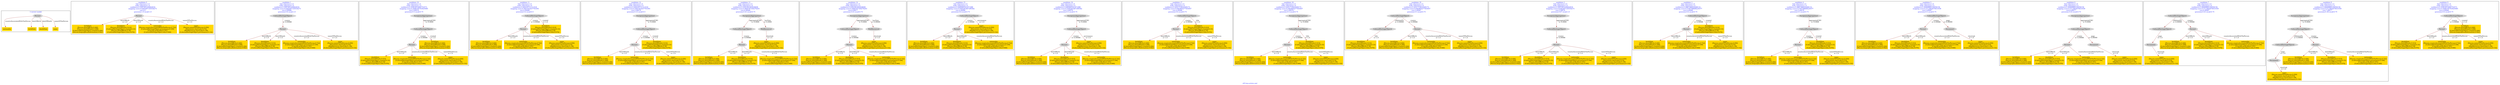 digraph n0 {
fontcolor="blue"
remincross="true"
label="s03-ima-artists.xml"
subgraph cluster_0 {
label="1-correct model"
n2[style="filled",color="white",fillcolor="lightgray",label="Person1"];
n3[shape="plaintext",style="filled",fillcolor="gold",label="nationality"];
n4[shape="plaintext",style="filled",fillcolor="gold",label="birthDate"];
n5[shape="plaintext",style="filled",fillcolor="gold",label="deathDate"];
n6[shape="plaintext",style="filled",fillcolor="gold",label="name"];
}
subgraph cluster_1 {
label="candidate 0\nlink coherence:1.0\nnode coherence:1.0\nconfidence:0.5097491436602818\nmapping score:0.6282497145534273\ncost:4.0\n-precision:1.0-recall:1.0"
n8[style="filled",color="white",fillcolor="lightgray",label="Person1"];
n9[shape="plaintext",style="filled",fillcolor="gold",label="birthDate\n[Person,dateOfBirth,0.446]\n[Person,dateOfDeath,0.268]\n[CulturalHeritageObject,created,0.244]\n[Person,biographicalInformation,0.042]"];
n10[shape="plaintext",style="filled",fillcolor="gold",label="deathDate\n[Person,dateOfDeath,0.414]\n[CulturalHeritageObject,created,0.33]\n[Person,dateOfBirth,0.18]\n[CulturalHeritageObject,title,0.076]"];
n11[shape="plaintext",style="filled",fillcolor="gold",label="nationality\n[Person,countryAssociatedWithThePerson,0.722]\n[CulturalHeritageObject,provenance,0.109]\n[Concept,prefLabel,0.101]\n[CulturalHeritageObject,title,0.068]"];
n12[shape="plaintext",style="filled",fillcolor="gold",label="name\n[Person,nameOfThePerson,0.456]\n[Document,classLink,0.274]\n[WebResource,classLink,0.138]\n[CulturalHeritageObject,provenance,0.132]"];
}
subgraph cluster_2 {
label="candidate 1\nlink coherence:1.0\nnode coherence:1.0\nconfidence:0.5097491436602818\nmapping score:0.6282497145534273\ncost:4.99988\n-precision:0.8-recall:1.0"
n14[style="filled",color="white",fillcolor="lightgray",label="CulturalHeritageObject1"];
n15[style="filled",color="white",fillcolor="lightgray",label="Person1"];
n16[shape="plaintext",style="filled",fillcolor="gold",label="birthDate\n[Person,dateOfBirth,0.446]\n[Person,dateOfDeath,0.268]\n[CulturalHeritageObject,created,0.244]\n[Person,biographicalInformation,0.042]"];
n17[shape="plaintext",style="filled",fillcolor="gold",label="deathDate\n[Person,dateOfDeath,0.414]\n[CulturalHeritageObject,created,0.33]\n[Person,dateOfBirth,0.18]\n[CulturalHeritageObject,title,0.076]"];
n18[shape="plaintext",style="filled",fillcolor="gold",label="nationality\n[Person,countryAssociatedWithThePerson,0.722]\n[CulturalHeritageObject,provenance,0.109]\n[Concept,prefLabel,0.101]\n[CulturalHeritageObject,title,0.068]"];
n19[shape="plaintext",style="filled",fillcolor="gold",label="name\n[Person,nameOfThePerson,0.456]\n[Document,classLink,0.274]\n[WebResource,classLink,0.138]\n[CulturalHeritageObject,provenance,0.132]"];
}
subgraph cluster_3 {
label="candidate 10\nlink coherence:1.0\nnode coherence:1.0\nconfidence:0.45903872890752573\nmapping score:0.5696795763025085\ncost:5.99978\n-precision:0.5-recall:0.75"
n21[style="filled",color="white",fillcolor="lightgray",label="CulturalHeritageObject1"];
n22[style="filled",color="white",fillcolor="lightgray",label="Person1"];
n23[style="filled",color="white",fillcolor="lightgray",label="EuropeanaAggregation1"];
n24[shape="plaintext",style="filled",fillcolor="gold",label="deathDate\n[Person,dateOfDeath,0.414]\n[CulturalHeritageObject,created,0.33]\n[Person,dateOfBirth,0.18]\n[CulturalHeritageObject,title,0.076]"];
n25[shape="plaintext",style="filled",fillcolor="gold",label="nationality\n[Person,countryAssociatedWithThePerson,0.722]\n[CulturalHeritageObject,provenance,0.109]\n[Concept,prefLabel,0.101]\n[CulturalHeritageObject,title,0.068]"];
n26[shape="plaintext",style="filled",fillcolor="gold",label="birthDate\n[Person,dateOfBirth,0.446]\n[Person,dateOfDeath,0.268]\n[CulturalHeritageObject,created,0.244]\n[Person,biographicalInformation,0.042]"];
n27[shape="plaintext",style="filled",fillcolor="gold",label="name\n[Person,nameOfThePerson,0.456]\n[Document,classLink,0.274]\n[WebResource,classLink,0.138]\n[CulturalHeritageObject,provenance,0.132]"];
}
subgraph cluster_4 {
label="candidate 11\nlink coherence:1.0\nnode coherence:1.0\nconfidence:0.444235731311018\nmapping score:0.5647452437703393\ncost:4.99988\n-precision:0.4-recall:0.5"
n29[style="filled",color="white",fillcolor="lightgray",label="CulturalHeritageObject1"];
n30[style="filled",color="white",fillcolor="lightgray",label="Person1"];
n31[shape="plaintext",style="filled",fillcolor="gold",label="birthDate\n[Person,dateOfBirth,0.446]\n[Person,dateOfDeath,0.268]\n[CulturalHeritageObject,created,0.244]\n[Person,biographicalInformation,0.042]"];
n32[shape="plaintext",style="filled",fillcolor="gold",label="nationality\n[Person,countryAssociatedWithThePerson,0.722]\n[CulturalHeritageObject,provenance,0.109]\n[Concept,prefLabel,0.101]\n[CulturalHeritageObject,title,0.068]"];
n33[shape="plaintext",style="filled",fillcolor="gold",label="deathDate\n[Person,dateOfDeath,0.414]\n[CulturalHeritageObject,created,0.33]\n[Person,dateOfBirth,0.18]\n[CulturalHeritageObject,title,0.076]"];
n34[shape="plaintext",style="filled",fillcolor="gold",label="name\n[Person,nameOfThePerson,0.456]\n[Document,classLink,0.274]\n[WebResource,classLink,0.138]\n[CulturalHeritageObject,provenance,0.132]"];
}
subgraph cluster_5 {
label="candidate 12\nlink coherence:1.0\nnode coherence:1.0\nconfidence:0.444235731311018\nmapping score:0.5647452437703393\ncost:5.99978\n-precision:0.33-recall:0.5"
n36[style="filled",color="white",fillcolor="lightgray",label="CulturalHeritageObject1"];
n37[style="filled",color="white",fillcolor="lightgray",label="Person1"];
n38[style="filled",color="white",fillcolor="lightgray",label="EuropeanaAggregation1"];
n39[shape="plaintext",style="filled",fillcolor="gold",label="birthDate\n[Person,dateOfBirth,0.446]\n[Person,dateOfDeath,0.268]\n[CulturalHeritageObject,created,0.244]\n[Person,biographicalInformation,0.042]"];
n40[shape="plaintext",style="filled",fillcolor="gold",label="nationality\n[Person,countryAssociatedWithThePerson,0.722]\n[CulturalHeritageObject,provenance,0.109]\n[Concept,prefLabel,0.101]\n[CulturalHeritageObject,title,0.068]"];
n41[shape="plaintext",style="filled",fillcolor="gold",label="deathDate\n[Person,dateOfDeath,0.414]\n[CulturalHeritageObject,created,0.33]\n[Person,dateOfBirth,0.18]\n[CulturalHeritageObject,title,0.076]"];
n42[shape="plaintext",style="filled",fillcolor="gold",label="name\n[Person,nameOfThePerson,0.456]\n[Document,classLink,0.274]\n[WebResource,classLink,0.138]\n[CulturalHeritageObject,provenance,0.132]"];
}
subgraph cluster_6 {
label="candidate 13\nlink coherence:1.0\nnode coherence:1.0\nconfidence:0.4302361492828608\nmapping score:0.5600787164276203\ncost:6.99968\n-precision:0.43-recall:0.75"
n44[style="filled",color="white",fillcolor="lightgray",label="CulturalHeritageObject1"];
n45[style="filled",color="white",fillcolor="lightgray",label="Person1"];
n46[style="filled",color="white",fillcolor="lightgray",label="EuropeanaAggregation1"];
n47[style="filled",color="white",fillcolor="lightgray",label="WebResource1"];
n48[shape="plaintext",style="filled",fillcolor="gold",label="birthDate\n[Person,dateOfBirth,0.446]\n[Person,dateOfDeath,0.268]\n[CulturalHeritageObject,created,0.244]\n[Person,biographicalInformation,0.042]"];
n49[shape="plaintext",style="filled",fillcolor="gold",label="deathDate\n[Person,dateOfDeath,0.414]\n[CulturalHeritageObject,created,0.33]\n[Person,dateOfBirth,0.18]\n[CulturalHeritageObject,title,0.076]"];
n50[shape="plaintext",style="filled",fillcolor="gold",label="nationality\n[Person,countryAssociatedWithThePerson,0.722]\n[CulturalHeritageObject,provenance,0.109]\n[Concept,prefLabel,0.101]\n[CulturalHeritageObject,title,0.068]"];
n51[shape="plaintext",style="filled",fillcolor="gold",label="name\n[Person,nameOfThePerson,0.456]\n[Document,classLink,0.274]\n[WebResource,classLink,0.138]\n[CulturalHeritageObject,provenance,0.132]"];
}
subgraph cluster_7 {
label="candidate 14\nlink coherence:1.0\nnode coherence:1.0\nconfidence:0.4302361492828608\nmapping score:0.5600787164276203\ncost:6.99977\n-precision:0.43-recall:0.75"
n53[style="filled",color="white",fillcolor="lightgray",label="CulturalHeritageObject1"];
n54[style="filled",color="white",fillcolor="lightgray",label="Person1"];
n55[style="filled",color="white",fillcolor="lightgray",label="EuropeanaAggregation1"];
n56[style="filled",color="white",fillcolor="lightgray",label="WebResource2"];
n57[shape="plaintext",style="filled",fillcolor="gold",label="birthDate\n[Person,dateOfBirth,0.446]\n[Person,dateOfDeath,0.268]\n[CulturalHeritageObject,created,0.244]\n[Person,biographicalInformation,0.042]"];
n58[shape="plaintext",style="filled",fillcolor="gold",label="name\n[Person,nameOfThePerson,0.456]\n[Document,classLink,0.274]\n[WebResource,classLink,0.138]\n[CulturalHeritageObject,provenance,0.132]"];
n59[shape="plaintext",style="filled",fillcolor="gold",label="deathDate\n[Person,dateOfDeath,0.414]\n[CulturalHeritageObject,created,0.33]\n[Person,dateOfBirth,0.18]\n[CulturalHeritageObject,title,0.076]"];
n60[shape="plaintext",style="filled",fillcolor="gold",label="nationality\n[Person,countryAssociatedWithThePerson,0.722]\n[CulturalHeritageObject,provenance,0.109]\n[Concept,prefLabel,0.101]\n[CulturalHeritageObject,title,0.068]"];
}
subgraph cluster_8 {
label="candidate 15\nlink coherence:1.0\nnode coherence:1.0\nconfidence:0.4285845541871088\nmapping score:0.5595281847290362\ncost:4.99988\n-precision:0.6-recall:0.75"
n62[style="filled",color="white",fillcolor="lightgray",label="CulturalHeritageObject1"];
n63[style="filled",color="white",fillcolor="lightgray",label="Person1"];
n64[shape="plaintext",style="filled",fillcolor="gold",label="birthDate\n[Person,dateOfBirth,0.446]\n[Person,dateOfDeath,0.268]\n[CulturalHeritageObject,created,0.244]\n[Person,biographicalInformation,0.042]"];
n65[shape="plaintext",style="filled",fillcolor="gold",label="deathDate\n[Person,dateOfDeath,0.414]\n[CulturalHeritageObject,created,0.33]\n[Person,dateOfBirth,0.18]\n[CulturalHeritageObject,title,0.076]"];
n66[shape="plaintext",style="filled",fillcolor="gold",label="nationality\n[Person,countryAssociatedWithThePerson,0.722]\n[CulturalHeritageObject,provenance,0.109]\n[Concept,prefLabel,0.101]\n[CulturalHeritageObject,title,0.068]"];
n67[shape="plaintext",style="filled",fillcolor="gold",label="name\n[Person,nameOfThePerson,0.456]\n[Document,classLink,0.274]\n[WebResource,classLink,0.138]\n[CulturalHeritageObject,provenance,0.132]"];
}
subgraph cluster_9 {
label="candidate 16\nlink coherence:1.0\nnode coherence:1.0\nconfidence:0.4285845541871088\nmapping score:0.5595281847290362\ncost:5.99978\n-precision:0.5-recall:0.75"
n69[style="filled",color="white",fillcolor="lightgray",label="CulturalHeritageObject1"];
n70[style="filled",color="white",fillcolor="lightgray",label="Person1"];
n71[style="filled",color="white",fillcolor="lightgray",label="EuropeanaAggregation1"];
n72[shape="plaintext",style="filled",fillcolor="gold",label="birthDate\n[Person,dateOfBirth,0.446]\n[Person,dateOfDeath,0.268]\n[CulturalHeritageObject,created,0.244]\n[Person,biographicalInformation,0.042]"];
n73[shape="plaintext",style="filled",fillcolor="gold",label="deathDate\n[Person,dateOfDeath,0.414]\n[CulturalHeritageObject,created,0.33]\n[Person,dateOfBirth,0.18]\n[CulturalHeritageObject,title,0.076]"];
n74[shape="plaintext",style="filled",fillcolor="gold",label="nationality\n[Person,countryAssociatedWithThePerson,0.722]\n[CulturalHeritageObject,provenance,0.109]\n[Concept,prefLabel,0.101]\n[CulturalHeritageObject,title,0.068]"];
n75[shape="plaintext",style="filled",fillcolor="gold",label="name\n[Person,nameOfThePerson,0.456]\n[Document,classLink,0.274]\n[WebResource,classLink,0.138]\n[CulturalHeritageObject,provenance,0.132]"];
}
subgraph cluster_10 {
label="candidate 17\nlink coherence:1.0\nnode coherence:1.0\nconfidence:0.4251715832509173\nmapping score:0.5583905277503057\ncost:4.99988\n-precision:0.6-recall:0.75"
n77[style="filled",color="white",fillcolor="lightgray",label="CulturalHeritageObject1"];
n78[style="filled",color="white",fillcolor="lightgray",label="Person1"];
n79[shape="plaintext",style="filled",fillcolor="gold",label="birthDate\n[Person,dateOfBirth,0.446]\n[Person,dateOfDeath,0.268]\n[CulturalHeritageObject,created,0.244]\n[Person,biographicalInformation,0.042]"];
n80[shape="plaintext",style="filled",fillcolor="gold",label="deathDate\n[Person,dateOfDeath,0.414]\n[CulturalHeritageObject,created,0.33]\n[Person,dateOfBirth,0.18]\n[CulturalHeritageObject,title,0.076]"];
n81[shape="plaintext",style="filled",fillcolor="gold",label="nationality\n[Person,countryAssociatedWithThePerson,0.722]\n[CulturalHeritageObject,provenance,0.109]\n[Concept,prefLabel,0.101]\n[CulturalHeritageObject,title,0.068]"];
n82[shape="plaintext",style="filled",fillcolor="gold",label="name\n[Person,nameOfThePerson,0.456]\n[Document,classLink,0.274]\n[WebResource,classLink,0.138]\n[CulturalHeritageObject,provenance,0.132]"];
}
subgraph cluster_11 {
label="candidate 18\nlink coherence:1.0\nnode coherence:1.0\nconfidence:0.4251715832509173\nmapping score:0.5583905277503057\ncost:5.99978\n-precision:0.5-recall:0.75"
n84[style="filled",color="white",fillcolor="lightgray",label="CulturalHeritageObject1"];
n85[style="filled",color="white",fillcolor="lightgray",label="Person1"];
n86[style="filled",color="white",fillcolor="lightgray",label="EuropeanaAggregation1"];
n87[shape="plaintext",style="filled",fillcolor="gold",label="birthDate\n[Person,dateOfBirth,0.446]\n[Person,dateOfDeath,0.268]\n[CulturalHeritageObject,created,0.244]\n[Person,biographicalInformation,0.042]"];
n88[shape="plaintext",style="filled",fillcolor="gold",label="deathDate\n[Person,dateOfDeath,0.414]\n[CulturalHeritageObject,created,0.33]\n[Person,dateOfBirth,0.18]\n[CulturalHeritageObject,title,0.076]"];
n89[shape="plaintext",style="filled",fillcolor="gold",label="nationality\n[Person,countryAssociatedWithThePerson,0.722]\n[CulturalHeritageObject,provenance,0.109]\n[Concept,prefLabel,0.101]\n[CulturalHeritageObject,title,0.068]"];
n90[shape="plaintext",style="filled",fillcolor="gold",label="name\n[Person,nameOfThePerson,0.456]\n[Document,classLink,0.274]\n[WebResource,classLink,0.138]\n[CulturalHeritageObject,provenance,0.132]"];
}
subgraph cluster_12 {
label="candidate 19\nlink coherence:1.0\nnode coherence:1.0\nconfidence:0.4251715832509173\nmapping score:0.5583905277503057\ncost:5.99987\n-precision:0.5-recall:0.75"
n92[style="filled",color="white",fillcolor="lightgray",label="CulturalHeritageObject1"];
n93[style="filled",color="white",fillcolor="lightgray",label="CulturalHeritageObject2"];
n94[style="filled",color="white",fillcolor="lightgray",label="Person1"];
n95[shape="plaintext",style="filled",fillcolor="gold",label="deathDate\n[Person,dateOfDeath,0.414]\n[CulturalHeritageObject,created,0.33]\n[Person,dateOfBirth,0.18]\n[CulturalHeritageObject,title,0.076]"];
n96[shape="plaintext",style="filled",fillcolor="gold",label="birthDate\n[Person,dateOfBirth,0.446]\n[Person,dateOfDeath,0.268]\n[CulturalHeritageObject,created,0.244]\n[Person,biographicalInformation,0.042]"];
n97[shape="plaintext",style="filled",fillcolor="gold",label="nationality\n[Person,countryAssociatedWithThePerson,0.722]\n[CulturalHeritageObject,provenance,0.109]\n[Concept,prefLabel,0.101]\n[CulturalHeritageObject,title,0.068]"];
n98[shape="plaintext",style="filled",fillcolor="gold",label="name\n[Person,nameOfThePerson,0.456]\n[Document,classLink,0.274]\n[WebResource,classLink,0.138]\n[CulturalHeritageObject,provenance,0.132]"];
}
subgraph cluster_13 {
label="candidate 2\nlink coherence:1.0\nnode coherence:1.0\nconfidence:0.5097491436602818\nmapping score:0.6282497145534273\ncost:5.99978\n-precision:0.67-recall:1.0"
n100[style="filled",color="white",fillcolor="lightgray",label="CulturalHeritageObject1"];
n101[style="filled",color="white",fillcolor="lightgray",label="Person1"];
n102[style="filled",color="white",fillcolor="lightgray",label="EuropeanaAggregation1"];
n103[shape="plaintext",style="filled",fillcolor="gold",label="birthDate\n[Person,dateOfBirth,0.446]\n[Person,dateOfDeath,0.268]\n[CulturalHeritageObject,created,0.244]\n[Person,biographicalInformation,0.042]"];
n104[shape="plaintext",style="filled",fillcolor="gold",label="deathDate\n[Person,dateOfDeath,0.414]\n[CulturalHeritageObject,created,0.33]\n[Person,dateOfBirth,0.18]\n[CulturalHeritageObject,title,0.076]"];
n105[shape="plaintext",style="filled",fillcolor="gold",label="nationality\n[Person,countryAssociatedWithThePerson,0.722]\n[CulturalHeritageObject,provenance,0.109]\n[Concept,prefLabel,0.101]\n[CulturalHeritageObject,title,0.068]"];
n106[shape="plaintext",style="filled",fillcolor="gold",label="name\n[Person,nameOfThePerson,0.456]\n[Document,classLink,0.274]\n[WebResource,classLink,0.138]\n[CulturalHeritageObject,provenance,0.132]"];
}
subgraph cluster_14 {
label="candidate 3\nlink coherence:1.0\nnode coherence:1.0\nconfidence:0.4887366004688132\nmapping score:0.5795788668229377\ncost:4.99988\n-precision:0.6-recall:0.75"
n108[style="filled",color="white",fillcolor="lightgray",label="CulturalHeritageObject1"];
n109[style="filled",color="white",fillcolor="lightgray",label="Person1"];
n110[shape="plaintext",style="filled",fillcolor="gold",label="birthDate\n[Person,dateOfBirth,0.446]\n[Person,dateOfDeath,0.268]\n[CulturalHeritageObject,created,0.244]\n[Person,biographicalInformation,0.042]"];
n111[shape="plaintext",style="filled",fillcolor="gold",label="nationality\n[Person,countryAssociatedWithThePerson,0.722]\n[CulturalHeritageObject,provenance,0.109]\n[Concept,prefLabel,0.101]\n[CulturalHeritageObject,title,0.068]"];
n112[shape="plaintext",style="filled",fillcolor="gold",label="deathDate\n[Person,dateOfDeath,0.414]\n[CulturalHeritageObject,created,0.33]\n[Person,dateOfBirth,0.18]\n[CulturalHeritageObject,title,0.076]"];
n113[shape="plaintext",style="filled",fillcolor="gold",label="name\n[Person,nameOfThePerson,0.456]\n[Document,classLink,0.274]\n[WebResource,classLink,0.138]\n[CulturalHeritageObject,provenance,0.132]"];
}
subgraph cluster_15 {
label="candidate 4\nlink coherence:1.0\nnode coherence:1.0\nconfidence:0.4887366004688132\nmapping score:0.5795788668229377\ncost:5.99978\n-precision:0.5-recall:0.75"
n115[style="filled",color="white",fillcolor="lightgray",label="CulturalHeritageObject1"];
n116[style="filled",color="white",fillcolor="lightgray",label="Person1"];
n117[style="filled",color="white",fillcolor="lightgray",label="EuropeanaAggregation1"];
n118[shape="plaintext",style="filled",fillcolor="gold",label="birthDate\n[Person,dateOfBirth,0.446]\n[Person,dateOfDeath,0.268]\n[CulturalHeritageObject,created,0.244]\n[Person,biographicalInformation,0.042]"];
n119[shape="plaintext",style="filled",fillcolor="gold",label="nationality\n[Person,countryAssociatedWithThePerson,0.722]\n[CulturalHeritageObject,provenance,0.109]\n[Concept,prefLabel,0.101]\n[CulturalHeritageObject,title,0.068]"];
n120[shape="plaintext",style="filled",fillcolor="gold",label="deathDate\n[Person,dateOfDeath,0.414]\n[CulturalHeritageObject,created,0.33]\n[Person,dateOfBirth,0.18]\n[CulturalHeritageObject,title,0.076]"];
n121[shape="plaintext",style="filled",fillcolor="gold",label="name\n[Person,nameOfThePerson,0.456]\n[Document,classLink,0.274]\n[WebResource,classLink,0.138]\n[CulturalHeritageObject,provenance,0.132]"];
}
subgraph cluster_16 {
label="candidate 5\nlink coherence:1.0\nnode coherence:1.0\nconfidence:0.46409880100958156\nmapping score:0.5713662670031939\ncost:5.99987\n-precision:0.5-recall:0.75"
n123[style="filled",color="white",fillcolor="lightgray",label="CulturalHeritageObject1"];
n124[style="filled",color="white",fillcolor="lightgray",label="Person1"];
n125[style="filled",color="white",fillcolor="lightgray",label="Document1"];
n126[shape="plaintext",style="filled",fillcolor="gold",label="birthDate\n[Person,dateOfBirth,0.446]\n[Person,dateOfDeath,0.268]\n[CulturalHeritageObject,created,0.244]\n[Person,biographicalInformation,0.042]"];
n127[shape="plaintext",style="filled",fillcolor="gold",label="deathDate\n[Person,dateOfDeath,0.414]\n[CulturalHeritageObject,created,0.33]\n[Person,dateOfBirth,0.18]\n[CulturalHeritageObject,title,0.076]"];
n128[shape="plaintext",style="filled",fillcolor="gold",label="nationality\n[Person,countryAssociatedWithThePerson,0.722]\n[CulturalHeritageObject,provenance,0.109]\n[Concept,prefLabel,0.101]\n[CulturalHeritageObject,title,0.068]"];
n129[shape="plaintext",style="filled",fillcolor="gold",label="name\n[Person,nameOfThePerson,0.456]\n[Document,classLink,0.274]\n[WebResource,classLink,0.138]\n[CulturalHeritageObject,provenance,0.132]"];
}
subgraph cluster_17 {
label="candidate 6\nlink coherence:1.0\nnode coherence:1.0\nconfidence:0.46409880100958156\nmapping score:0.5713662670031939\ncost:6.99977\n-precision:0.43-recall:0.75"
n131[style="filled",color="white",fillcolor="lightgray",label="CulturalHeritageObject1"];
n132[style="filled",color="white",fillcolor="lightgray",label="Person1"];
n133[style="filled",color="white",fillcolor="lightgray",label="Document1"];
n134[style="filled",color="white",fillcolor="lightgray",label="EuropeanaAggregation1"];
n135[shape="plaintext",style="filled",fillcolor="gold",label="birthDate\n[Person,dateOfBirth,0.446]\n[Person,dateOfDeath,0.268]\n[CulturalHeritageObject,created,0.244]\n[Person,biographicalInformation,0.042]"];
n136[shape="plaintext",style="filled",fillcolor="gold",label="deathDate\n[Person,dateOfDeath,0.414]\n[CulturalHeritageObject,created,0.33]\n[Person,dateOfBirth,0.18]\n[CulturalHeritageObject,title,0.076]"];
n137[shape="plaintext",style="filled",fillcolor="gold",label="nationality\n[Person,countryAssociatedWithThePerson,0.722]\n[CulturalHeritageObject,provenance,0.109]\n[Concept,prefLabel,0.101]\n[CulturalHeritageObject,title,0.068]"];
n138[shape="plaintext",style="filled",fillcolor="gold",label="name\n[Person,nameOfThePerson,0.456]\n[Document,classLink,0.274]\n[WebResource,classLink,0.138]\n[CulturalHeritageObject,provenance,0.132]"];
}
subgraph cluster_18 {
label="candidate 7\nlink coherence:1.0\nnode coherence:1.0\nconfidence:0.46409880100958156\nmapping score:0.5713662670031939\ncost:6.99987\n-precision:0.43-recall:0.75"
n140[style="filled",color="white",fillcolor="lightgray",label="CulturalHeritageObject1"];
n141[style="filled",color="white",fillcolor="lightgray",label="CulturalHeritageObject2"];
n142[style="filled",color="white",fillcolor="lightgray",label="Person1"];
n143[style="filled",color="white",fillcolor="lightgray",label="Document2"];
n144[shape="plaintext",style="filled",fillcolor="gold",label="birthDate\n[Person,dateOfBirth,0.446]\n[Person,dateOfDeath,0.268]\n[CulturalHeritageObject,created,0.244]\n[Person,biographicalInformation,0.042]"];
n145[shape="plaintext",style="filled",fillcolor="gold",label="deathDate\n[Person,dateOfDeath,0.414]\n[CulturalHeritageObject,created,0.33]\n[Person,dateOfBirth,0.18]\n[CulturalHeritageObject,title,0.076]"];
n146[shape="plaintext",style="filled",fillcolor="gold",label="nationality\n[Person,countryAssociatedWithThePerson,0.722]\n[CulturalHeritageObject,provenance,0.109]\n[Concept,prefLabel,0.101]\n[CulturalHeritageObject,title,0.068]"];
n147[shape="plaintext",style="filled",fillcolor="gold",label="name\n[Person,nameOfThePerson,0.456]\n[Document,classLink,0.274]\n[WebResource,classLink,0.138]\n[CulturalHeritageObject,provenance,0.132]"];
}
subgraph cluster_19 {
label="candidate 8\nlink coherence:1.0\nnode coherence:1.0\nconfidence:0.46409880100958156\nmapping score:0.5713662670031939\ncost:7.99977\n-precision:0.38-recall:0.75"
n149[style="filled",color="white",fillcolor="lightgray",label="CulturalHeritageObject1"];
n150[style="filled",color="white",fillcolor="lightgray",label="CulturalHeritageObject2"];
n151[style="filled",color="white",fillcolor="lightgray",label="Person1"];
n152[style="filled",color="white",fillcolor="lightgray",label="Document2"];
n153[style="filled",color="white",fillcolor="lightgray",label="EuropeanaAggregation1"];
n154[shape="plaintext",style="filled",fillcolor="gold",label="birthDate\n[Person,dateOfBirth,0.446]\n[Person,dateOfDeath,0.268]\n[CulturalHeritageObject,created,0.244]\n[Person,biographicalInformation,0.042]"];
n155[shape="plaintext",style="filled",fillcolor="gold",label="deathDate\n[Person,dateOfDeath,0.414]\n[CulturalHeritageObject,created,0.33]\n[Person,dateOfBirth,0.18]\n[CulturalHeritageObject,title,0.076]"];
n156[shape="plaintext",style="filled",fillcolor="gold",label="nationality\n[Person,countryAssociatedWithThePerson,0.722]\n[CulturalHeritageObject,provenance,0.109]\n[Concept,prefLabel,0.101]\n[CulturalHeritageObject,title,0.068]"];
n157[shape="plaintext",style="filled",fillcolor="gold",label="name\n[Person,nameOfThePerson,0.456]\n[Document,classLink,0.274]\n[WebResource,classLink,0.138]\n[CulturalHeritageObject,provenance,0.132]"];
}
subgraph cluster_20 {
label="candidate 9\nlink coherence:1.0\nnode coherence:1.0\nconfidence:0.45903872890752573\nmapping score:0.5696795763025085\ncost:4.99988\n-precision:0.6-recall:0.75"
n159[style="filled",color="white",fillcolor="lightgray",label="CulturalHeritageObject1"];
n160[style="filled",color="white",fillcolor="lightgray",label="Person1"];
n161[shape="plaintext",style="filled",fillcolor="gold",label="deathDate\n[Person,dateOfDeath,0.414]\n[CulturalHeritageObject,created,0.33]\n[Person,dateOfBirth,0.18]\n[CulturalHeritageObject,title,0.076]"];
n162[shape="plaintext",style="filled",fillcolor="gold",label="nationality\n[Person,countryAssociatedWithThePerson,0.722]\n[CulturalHeritageObject,provenance,0.109]\n[Concept,prefLabel,0.101]\n[CulturalHeritageObject,title,0.068]"];
n163[shape="plaintext",style="filled",fillcolor="gold",label="birthDate\n[Person,dateOfBirth,0.446]\n[Person,dateOfDeath,0.268]\n[CulturalHeritageObject,created,0.244]\n[Person,biographicalInformation,0.042]"];
n164[shape="plaintext",style="filled",fillcolor="gold",label="name\n[Person,nameOfThePerson,0.456]\n[Document,classLink,0.274]\n[WebResource,classLink,0.138]\n[CulturalHeritageObject,provenance,0.132]"];
}
n2 -> n3[color="brown",fontcolor="black",label="countryAssociatedWithThePerson"]
n2 -> n4[color="brown",fontcolor="black",label="dateOfBirth"]
n2 -> n5[color="brown",fontcolor="black",label="dateOfDeath"]
n2 -> n6[color="brown",fontcolor="black",label="nameOfThePerson"]
n8 -> n9[color="brown",fontcolor="black",label="dateOfBirth\nw=1.0"]
n8 -> n10[color="brown",fontcolor="black",label="dateOfDeath\nw=1.0"]
n8 -> n11[color="brown",fontcolor="black",label="countryAssociatedWithThePerson\nw=1.0"]
n8 -> n12[color="brown",fontcolor="black",label="nameOfThePerson\nw=1.0"]
n14 -> n15[color="brown",fontcolor="black",label="creator\nw=0.99988"]
n15 -> n16[color="brown",fontcolor="black",label="dateOfBirth\nw=1.0"]
n15 -> n17[color="brown",fontcolor="black",label="dateOfDeath\nw=1.0"]
n15 -> n18[color="brown",fontcolor="black",label="countryAssociatedWithThePerson\nw=1.0"]
n15 -> n19[color="brown",fontcolor="black",label="nameOfThePerson\nw=1.0"]
n21 -> n22[color="brown",fontcolor="black",label="creator\nw=0.99988"]
n23 -> n21[color="brown",fontcolor="black",label="aggregatedCHO\nw=0.9999"]
n22 -> n24[color="brown",fontcolor="black",label="dateOfDeath\nw=1.0"]
n22 -> n25[color="brown",fontcolor="black",label="countryAssociatedWithThePerson\nw=1.0"]
n21 -> n26[color="brown",fontcolor="black",label="created\nw=1.0"]
n22 -> n27[color="brown",fontcolor="black",label="nameOfThePerson\nw=1.0"]
n29 -> n30[color="brown",fontcolor="black",label="creator\nw=0.99988"]
n30 -> n31[color="brown",fontcolor="black",label="dateOfDeath\nw=1.0"]
n30 -> n32[color="brown",fontcolor="black",label="countryAssociatedWithThePerson\nw=1.0"]
n29 -> n33[color="brown",fontcolor="black",label="created\nw=1.0"]
n30 -> n34[color="brown",fontcolor="black",label="nameOfThePerson\nw=1.0"]
n36 -> n37[color="brown",fontcolor="black",label="creator\nw=0.99988"]
n38 -> n36[color="brown",fontcolor="black",label="aggregatedCHO\nw=0.9999"]
n37 -> n39[color="brown",fontcolor="black",label="dateOfDeath\nw=1.0"]
n37 -> n40[color="brown",fontcolor="black",label="countryAssociatedWithThePerson\nw=1.0"]
n36 -> n41[color="brown",fontcolor="black",label="created\nw=1.0"]
n37 -> n42[color="brown",fontcolor="black",label="nameOfThePerson\nw=1.0"]
n44 -> n45[color="brown",fontcolor="black",label="creator\nw=0.99988"]
n46 -> n44[color="brown",fontcolor="black",label="aggregatedCHO\nw=0.9999"]
n46 -> n47[color="brown",fontcolor="black",label="hasView\nw=0.9999"]
n45 -> n48[color="brown",fontcolor="black",label="dateOfBirth\nw=1.0"]
n45 -> n49[color="brown",fontcolor="black",label="dateOfDeath\nw=1.0"]
n45 -> n50[color="brown",fontcolor="black",label="countryAssociatedWithThePerson\nw=1.0"]
n47 -> n51[color="brown",fontcolor="black",label="classLink\nw=1.0"]
n53 -> n54[color="brown",fontcolor="black",label="creator\nw=0.99988"]
n55 -> n53[color="brown",fontcolor="black",label="aggregatedCHO\nw=0.9999"]
n55 -> n56[color="brown",fontcolor="black",label="hasView\nw=0.99999"]
n54 -> n57[color="brown",fontcolor="black",label="dateOfBirth\nw=1.0"]
n56 -> n58[color="brown",fontcolor="black",label="classLink\nw=1.0"]
n54 -> n59[color="brown",fontcolor="black",label="dateOfDeath\nw=1.0"]
n54 -> n60[color="brown",fontcolor="black",label="countryAssociatedWithThePerson\nw=1.0"]
n62 -> n63[color="brown",fontcolor="black",label="creator\nw=0.99988"]
n63 -> n64[color="brown",fontcolor="black",label="dateOfBirth\nw=1.0"]
n63 -> n65[color="brown",fontcolor="black",label="dateOfDeath\nw=1.0"]
n63 -> n66[color="brown",fontcolor="black",label="countryAssociatedWithThePerson\nw=1.0"]
n62 -> n67[color="brown",fontcolor="black",label="provenance\nw=1.0"]
n69 -> n70[color="brown",fontcolor="black",label="creator\nw=0.99988"]
n71 -> n69[color="brown",fontcolor="black",label="aggregatedCHO\nw=0.9999"]
n70 -> n72[color="brown",fontcolor="black",label="dateOfBirth\nw=1.0"]
n70 -> n73[color="brown",fontcolor="black",label="dateOfDeath\nw=1.0"]
n70 -> n74[color="brown",fontcolor="black",label="countryAssociatedWithThePerson\nw=1.0"]
n69 -> n75[color="brown",fontcolor="black",label="provenance\nw=1.0"]
n77 -> n78[color="brown",fontcolor="black",label="creator\nw=0.99988"]
n78 -> n79[color="brown",fontcolor="black",label="dateOfBirth\nw=1.0"]
n77 -> n80[color="brown",fontcolor="black",label="title\nw=1.0"]
n78 -> n81[color="brown",fontcolor="black",label="countryAssociatedWithThePerson\nw=1.0"]
n78 -> n82[color="brown",fontcolor="black",label="nameOfThePerson\nw=1.0"]
n84 -> n85[color="brown",fontcolor="black",label="creator\nw=0.99988"]
n86 -> n84[color="brown",fontcolor="black",label="aggregatedCHO\nw=0.9999"]
n85 -> n87[color="brown",fontcolor="black",label="dateOfBirth\nw=1.0"]
n84 -> n88[color="brown",fontcolor="black",label="title\nw=1.0"]
n85 -> n89[color="brown",fontcolor="black",label="countryAssociatedWithThePerson\nw=1.0"]
n85 -> n90[color="brown",fontcolor="black",label="nameOfThePerson\nw=1.0"]
n92 -> n93[color="brown",fontcolor="black",label="isRelatedTo\nw=0.99999"]
n92 -> n94[color="brown",fontcolor="black",label="creator\nw=0.99988"]
n93 -> n95[color="brown",fontcolor="black",label="title\nw=1.0"]
n94 -> n96[color="brown",fontcolor="black",label="dateOfBirth\nw=1.0"]
n94 -> n97[color="brown",fontcolor="black",label="countryAssociatedWithThePerson\nw=1.0"]
n94 -> n98[color="brown",fontcolor="black",label="nameOfThePerson\nw=1.0"]
n100 -> n101[color="brown",fontcolor="black",label="creator\nw=0.99988"]
n102 -> n100[color="brown",fontcolor="black",label="aggregatedCHO\nw=0.9999"]
n101 -> n103[color="brown",fontcolor="black",label="dateOfBirth\nw=1.0"]
n101 -> n104[color="brown",fontcolor="black",label="dateOfDeath\nw=1.0"]
n101 -> n105[color="brown",fontcolor="black",label="countryAssociatedWithThePerson\nw=1.0"]
n101 -> n106[color="brown",fontcolor="black",label="nameOfThePerson\nw=1.0"]
n108 -> n109[color="brown",fontcolor="black",label="creator\nw=0.99988"]
n109 -> n110[color="brown",fontcolor="black",label="dateOfBirth\nw=1.0"]
n109 -> n111[color="brown",fontcolor="black",label="countryAssociatedWithThePerson\nw=1.0"]
n108 -> n112[color="brown",fontcolor="black",label="created\nw=1.0"]
n109 -> n113[color="brown",fontcolor="black",label="nameOfThePerson\nw=1.0"]
n115 -> n116[color="brown",fontcolor="black",label="creator\nw=0.99988"]
n117 -> n115[color="brown",fontcolor="black",label="aggregatedCHO\nw=0.9999"]
n116 -> n118[color="brown",fontcolor="black",label="dateOfBirth\nw=1.0"]
n116 -> n119[color="brown",fontcolor="black",label="countryAssociatedWithThePerson\nw=1.0"]
n115 -> n120[color="brown",fontcolor="black",label="created\nw=1.0"]
n116 -> n121[color="brown",fontcolor="black",label="nameOfThePerson\nw=1.0"]
n123 -> n124[color="brown",fontcolor="black",label="creator\nw=0.99988"]
n123 -> n125[color="brown",fontcolor="black",label="page\nw=0.99999"]
n124 -> n126[color="brown",fontcolor="black",label="dateOfBirth\nw=1.0"]
n124 -> n127[color="brown",fontcolor="black",label="dateOfDeath\nw=1.0"]
n124 -> n128[color="brown",fontcolor="black",label="countryAssociatedWithThePerson\nw=1.0"]
n125 -> n129[color="brown",fontcolor="black",label="classLink\nw=1.0"]
n131 -> n132[color="brown",fontcolor="black",label="creator\nw=0.99988"]
n131 -> n133[color="brown",fontcolor="black",label="page\nw=0.99999"]
n134 -> n131[color="brown",fontcolor="black",label="aggregatedCHO\nw=0.9999"]
n132 -> n135[color="brown",fontcolor="black",label="dateOfBirth\nw=1.0"]
n132 -> n136[color="brown",fontcolor="black",label="dateOfDeath\nw=1.0"]
n132 -> n137[color="brown",fontcolor="black",label="countryAssociatedWithThePerson\nw=1.0"]
n133 -> n138[color="brown",fontcolor="black",label="classLink\nw=1.0"]
n140 -> n141[color="brown",fontcolor="black",label="isRelatedTo\nw=0.99999"]
n140 -> n142[color="brown",fontcolor="black",label="creator\nw=0.99988"]
n141 -> n143[color="brown",fontcolor="black",label="page\nw=1.0"]
n142 -> n144[color="brown",fontcolor="black",label="dateOfBirth\nw=1.0"]
n142 -> n145[color="brown",fontcolor="black",label="dateOfDeath\nw=1.0"]
n142 -> n146[color="brown",fontcolor="black",label="countryAssociatedWithThePerson\nw=1.0"]
n143 -> n147[color="brown",fontcolor="black",label="classLink\nw=1.0"]
n149 -> n150[color="brown",fontcolor="black",label="isRelatedTo\nw=0.99999"]
n149 -> n151[color="brown",fontcolor="black",label="creator\nw=0.99988"]
n150 -> n152[color="brown",fontcolor="black",label="page\nw=1.0"]
n153 -> n149[color="brown",fontcolor="black",label="aggregatedCHO\nw=0.9999"]
n151 -> n154[color="brown",fontcolor="black",label="dateOfBirth\nw=1.0"]
n151 -> n155[color="brown",fontcolor="black",label="dateOfDeath\nw=1.0"]
n151 -> n156[color="brown",fontcolor="black",label="countryAssociatedWithThePerson\nw=1.0"]
n152 -> n157[color="brown",fontcolor="black",label="classLink\nw=1.0"]
n159 -> n160[color="brown",fontcolor="black",label="creator\nw=0.99988"]
n160 -> n161[color="brown",fontcolor="black",label="dateOfDeath\nw=1.0"]
n160 -> n162[color="brown",fontcolor="black",label="countryAssociatedWithThePerson\nw=1.0"]
n159 -> n163[color="brown",fontcolor="black",label="created\nw=1.0"]
n160 -> n164[color="brown",fontcolor="black",label="nameOfThePerson\nw=1.0"]
}
